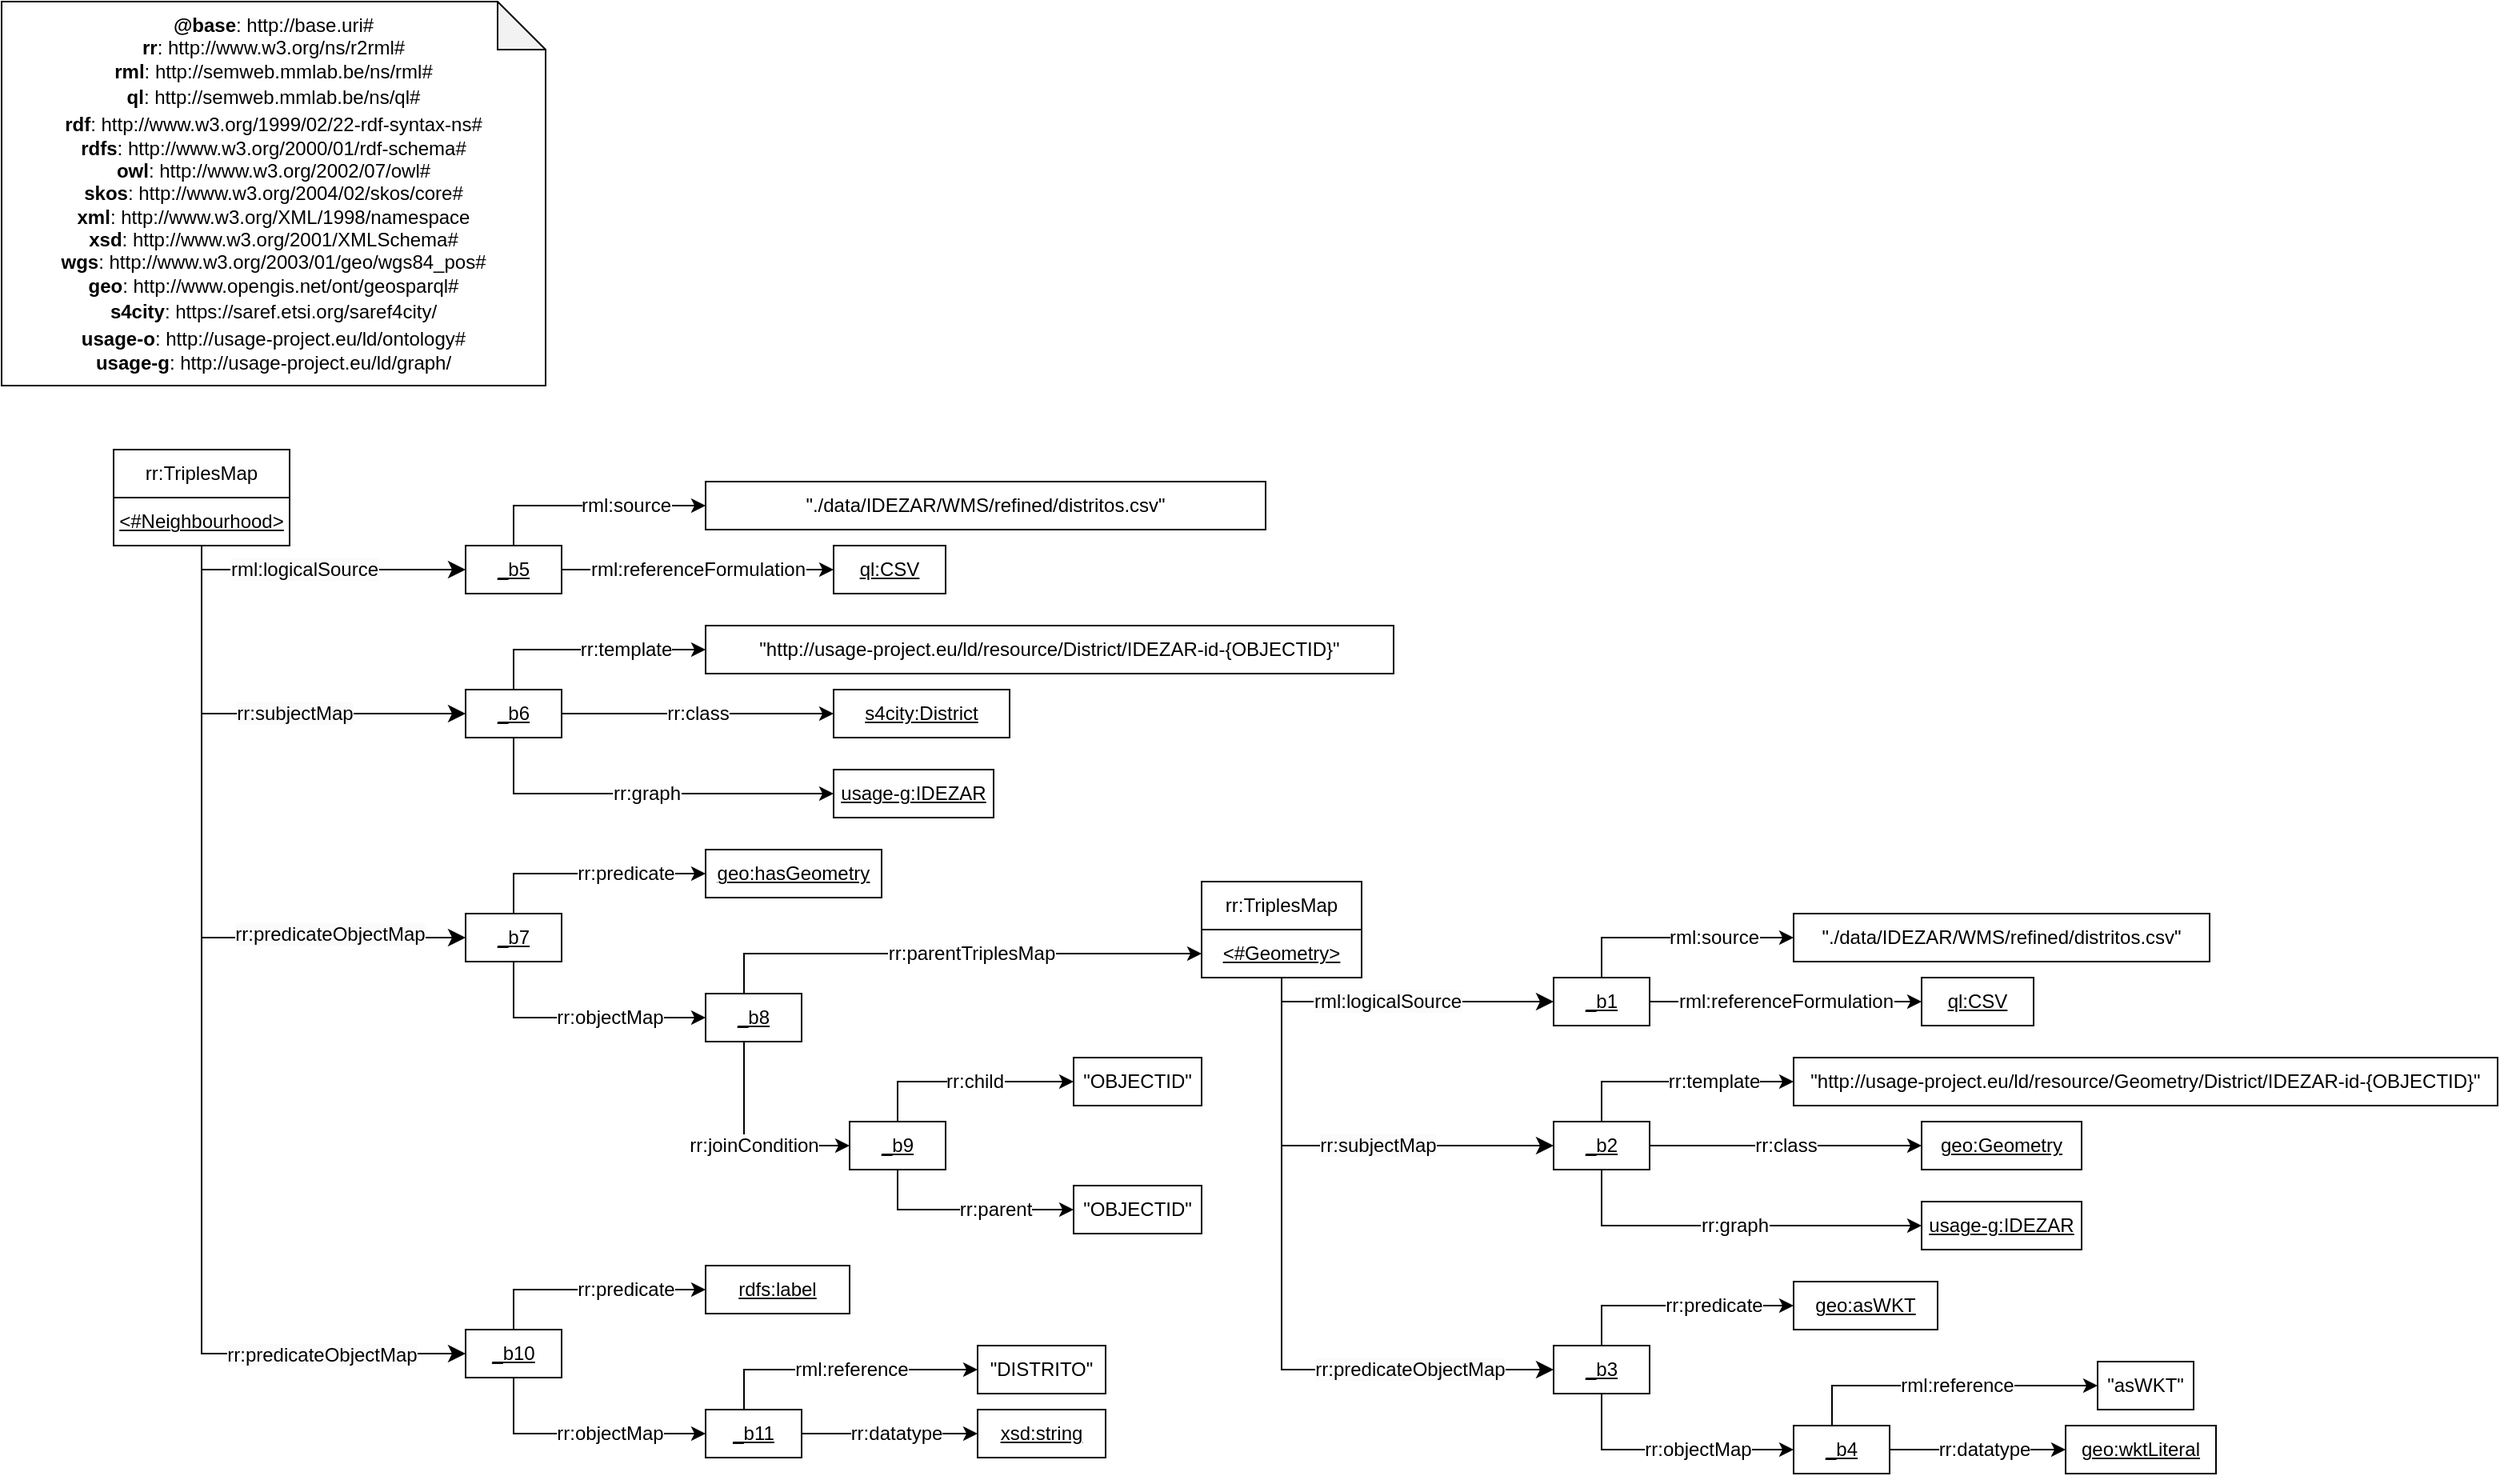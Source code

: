 <mxfile>
    <diagram id="8UD5d60HDsAUgDDDRMJ2" name="Page-1">
        <mxGraphModel dx="845" dy="368" grid="1" gridSize="10" guides="1" tooltips="1" connect="1" arrows="1" fold="1" page="1" pageScale="1" pageWidth="850" pageHeight="1100" math="0" shadow="0">
            <root>
                <mxCell id="0"/>
                <mxCell id="1" parent="0"/>
                <mxCell id="2" value="&lt;div&gt;&lt;b&gt;@base&lt;/b&gt;: http://base.uri#&lt;/div&gt;&lt;div&gt;&lt;b style=&quot;background-color: initial;&quot;&gt;rr&lt;/b&gt;&lt;span style=&quot;background-color: initial;&quot;&gt;: http://www.w3.org/ns/r2rml#&lt;/span&gt;&lt;br&gt;&lt;/div&gt;&lt;div&gt;&lt;div style=&quot;border-color: var(--border-color);&quot;&gt;&lt;b&gt;rml&lt;/b&gt;: http://semweb.mmlab.be/ns/rml#&lt;/div&gt;&lt;div style=&quot;border-color: var(--border-color);&quot;&gt;&lt;div style=&quot;line-height: 19px;&quot;&gt;&lt;div style=&quot;&quot;&gt;&lt;b&gt;ql&lt;/b&gt;: http://semweb.mmlab.be/ns/ql#&lt;/div&gt;&lt;div style=&quot;&quot;&gt;&lt;/div&gt;&lt;/div&gt;&lt;/div&gt;&lt;div style=&quot;border-color: var(--border-color);&quot;&gt;&lt;b&gt;rdf&lt;/b&gt;: http://www.w3.org/1999/02/22-rdf-syntax-ns#&lt;/div&gt;&lt;div style=&quot;border-color: var(--border-color);&quot;&gt;&lt;b&gt;rdfs&lt;/b&gt;: http://www.w3.org/2000/01/rdf-schema#&lt;/div&gt;&lt;div style=&quot;border-color: var(--border-color);&quot;&gt;&lt;span style=&quot;background-color: initial;&quot;&gt;&lt;b&gt;owl&lt;/b&gt;: http://www.w3.org/2002/07/owl#&lt;/span&gt;&lt;br&gt;&lt;/div&gt;&lt;div style=&quot;border-color: var(--border-color);&quot;&gt;&lt;b&gt;skos&lt;/b&gt;: http://www.w3.org/2004/02/skos/core#&lt;/div&gt;&lt;div style=&quot;border-color: var(--border-color);&quot;&gt;&lt;b&gt;xml&lt;/b&gt;: http://www.w3.org/XML/1998/namespace&lt;/div&gt;&lt;div style=&quot;border-color: var(--border-color);&quot;&gt;&lt;b&gt;xsd&lt;/b&gt;: http://www.w3.org/2001/XMLSchema#&lt;/div&gt;&lt;div style=&quot;border-color: var(--border-color);&quot;&gt;&lt;span style=&quot;background-color: initial;&quot;&gt;&lt;b&gt;wgs&lt;/b&gt;: http://www.w3.org/2003/01/geo/wgs84_pos#&lt;/span&gt;&lt;br&gt;&lt;/div&gt;&lt;div style=&quot;border-color: var(--border-color);&quot;&gt;&lt;b style=&quot;background-color: initial;&quot;&gt;geo&lt;/b&gt;&lt;span style=&quot;background-color: initial;&quot;&gt;: http://www.opengis.net/ont/geosparql#&lt;/span&gt;&lt;br&gt;&lt;/div&gt;&lt;div style=&quot;border-color: var(--border-color);&quot;&gt;&lt;div style=&quot;line-height: 19px;&quot;&gt;&lt;b&gt;s4city&lt;/b&gt;: https://saref.etsi.org/saref4city/&lt;/div&gt;&lt;/div&gt;&lt;div style=&quot;border-color: var(--border-color);&quot;&gt;&lt;div style=&quot;border-color: var(--border-color);&quot;&gt;&lt;b style=&quot;border-color: var(--border-color);&quot;&gt;usage-o&lt;/b&gt;: http://usage-project.eu/ld/ontology#&lt;/div&gt;&lt;/div&gt;&lt;div style=&quot;border-color: var(--border-color);&quot;&gt;&lt;span style=&quot;background-color: initial;&quot;&gt;&lt;b&gt;usage-g&lt;/b&gt;: http://usage-project.eu/ld/graph/&lt;/span&gt;&lt;br&gt;&lt;/div&gt;&lt;/div&gt;" style="shape=note;whiteSpace=wrap;html=1;backgroundOutline=1;darkOpacity=0.05;" parent="1" vertex="1">
                    <mxGeometry x="20" y="20" width="340" height="240" as="geometry"/>
                </mxCell>
                <mxCell id="4" value="&lt;div style=&quot;line-height: 19px;&quot;&gt;rr:TriplesMap&lt;/div&gt;" style="rounded=0;whiteSpace=wrap;html=1;snapToPoint=1;points=[[0.1,0],[0.2,0],[0.3,0],[0.4,0],[0.5,0],[0.6,0],[0.7,0],[0.8,0],[0.9,0],[0,0.1],[0,0.3],[0,0.5],[0,0.7],[0,0.9],[0.1,1],[0.2,1],[0.3,1],[0.4,1],[0.5,1],[0.6,1],[0.7,1],[0.8,1],[0.9,1],[1,0.1],[1,0.3],[1,0.5],[1,0.7],[1,0.9]];" parent="1" vertex="1">
                    <mxGeometry x="90" y="300" width="110" height="30" as="geometry"/>
                </mxCell>
                <mxCell id="5" value="&lt;u&gt;&amp;lt;#Neighbourhood&amp;gt;&lt;/u&gt;" style="rounded=0;whiteSpace=wrap;html=1;snapToPoint=1;points=[[0.1,0],[0.2,0],[0.3,0],[0.4,0],[0.5,0],[0.6,0],[0.7,0],[0.8,0],[0.9,0],[0,0.1],[0,0.3],[0,0.5],[0,0.7],[0,0.9],[0.1,1],[0.2,1],[0.3,1],[0.4,1],[0.5,1],[0.6,1],[0.7,1],[0.8,1],[0.9,1],[1,0.1],[1,0.3],[1,0.5],[1,0.7],[1,0.9]];" parent="1" vertex="1">
                    <mxGeometry x="90" y="330" width="110" height="30" as="geometry"/>
                </mxCell>
                <mxCell id="9" value="" style="endArrow=classic;html=1;exitX=0.5;exitY=1;exitDx=0;exitDy=0;entryX=0;entryY=0.5;entryDx=0;entryDy=0;endSize=8;edgeStyle=orthogonalEdgeStyle;rounded=0;" parent="1" source="5" target="13" edge="1">
                    <mxGeometry width="50" height="50" relative="1" as="geometry">
                        <mxPoint x="188.0" y="465" as="sourcePoint"/>
                        <mxPoint x="315" y="395" as="targetPoint"/>
                    </mxGeometry>
                </mxCell>
                <mxCell id="10" value="&lt;span style=&quot;background-color: rgb(251, 251, 251);&quot;&gt;rml:logicalSource&lt;/span&gt;" style="text;html=1;align=center;verticalAlign=middle;resizable=0;points=[];labelBackgroundColor=#ffffff;" parent="9" vertex="1" connectable="0">
                    <mxGeometry x="-0.127" relative="1" as="geometry">
                        <mxPoint as="offset"/>
                    </mxGeometry>
                </mxCell>
                <mxCell id="11" value="&lt;div style=&quot;line-height: 19px;&quot;&gt;&lt;div style=&quot;line-height: 19px;&quot;&gt;ql:CSV&lt;/div&gt;&lt;/div&gt;" style="rounded=0;whiteSpace=wrap;html=1;snapToPoint=1;points=[[0.1,0],[0.2,0],[0.3,0],[0.4,0],[0.5,0],[0.6,0],[0.7,0],[0.8,0],[0.9,0],[0,0.1],[0,0.3],[0,0.5],[0,0.7],[0,0.9],[0.1,1],[0.2,1],[0.3,1],[0.4,1],[0.5,1],[0.6,1],[0.7,1],[0.8,1],[0.9,1],[1,0.1],[1,0.3],[1,0.5],[1,0.7],[1,0.9]];fontStyle=4" parent="1" vertex="1">
                    <mxGeometry x="540" y="360" width="70" height="30" as="geometry"/>
                </mxCell>
                <mxCell id="13" value="_b5" style="rounded=0;whiteSpace=wrap;html=1;snapToPoint=1;points=[[0.1,0],[0.2,0],[0.3,0],[0.4,0],[0.5,0],[0.6,0],[0.7,0],[0.8,0],[0.9,0],[0,0.1],[0,0.3],[0,0.5],[0,0.7],[0,0.9],[0.1,1],[0.2,1],[0.3,1],[0.4,1],[0.5,1],[0.6,1],[0.7,1],[0.8,1],[0.9,1],[1,0.1],[1,0.3],[1,0.5],[1,0.7],[1,0.9]];fontStyle=4" parent="1" vertex="1">
                    <mxGeometry x="310" y="360.0" width="60" height="30" as="geometry"/>
                </mxCell>
                <mxCell id="19" value="rml:source" style="edgeStyle=orthogonalEdgeStyle;rounded=0;orthogonalLoop=1;jettySize=auto;html=1;fontSize=12;entryX=0;entryY=0.5;entryDx=0;entryDy=0;" parent="1" source="13" target="20" edge="1">
                    <mxGeometry x="0.311" relative="1" as="geometry">
                        <mxPoint x="410" y="374.5" as="sourcePoint"/>
                        <mxPoint x="550" y="374.5" as="targetPoint"/>
                        <Array as="points">
                            <mxPoint x="340" y="335"/>
                        </Array>
                        <mxPoint as="offset"/>
                    </mxGeometry>
                </mxCell>
                <mxCell id="20" value="&quot;./data/IDEZAR/WMS/refined/distritos.csv&quot;" style="rounded=0;whiteSpace=wrap;html=1;snapToPoint=1;" parent="1" vertex="1">
                    <mxGeometry x="460" y="320" width="350" height="30" as="geometry"/>
                </mxCell>
                <mxCell id="21" value="rml:referenceFormulation" style="rounded=0;orthogonalLoop=1;jettySize=auto;html=1;fontSize=12;" parent="1" source="13" target="11" edge="1">
                    <mxGeometry relative="1" as="geometry">
                        <mxPoint x="370" y="415.0" as="sourcePoint"/>
                        <mxPoint x="530" y="415.0" as="targetPoint"/>
                    </mxGeometry>
                </mxCell>
                <mxCell id="23" value="" style="endArrow=classic;html=1;exitX=0.5;exitY=1;exitDx=0;exitDy=0;endSize=8;rounded=0;entryX=0;entryY=0.5;entryDx=0;entryDy=0;edgeStyle=orthogonalEdgeStyle;" parent="1" source="5" target="26" edge="1">
                    <mxGeometry width="50" height="50" relative="1" as="geometry">
                        <mxPoint x="150" y="460" as="sourcePoint"/>
                        <mxPoint x="280" y="430" as="targetPoint"/>
                    </mxGeometry>
                </mxCell>
                <mxCell id="24" value="&lt;span style=&quot;background-color: rgb(251, 251, 251);&quot;&gt;rr:subjectMap&lt;/span&gt;" style="text;html=1;align=center;verticalAlign=middle;resizable=0;points=[];labelBackgroundColor=#ffffff;" parent="23" vertex="1" connectable="0">
                    <mxGeometry x="-0.127" relative="1" as="geometry">
                        <mxPoint x="45" as="offset"/>
                    </mxGeometry>
                </mxCell>
                <mxCell id="25" value="&lt;div style=&quot;line-height: 19px;&quot;&gt;&lt;div style=&quot;line-height: 19px;&quot;&gt;s4city:District&lt;/div&gt;&lt;/div&gt;" style="rounded=0;whiteSpace=wrap;html=1;snapToPoint=1;points=[[0.1,0],[0.2,0],[0.3,0],[0.4,0],[0.5,0],[0.6,0],[0.7,0],[0.8,0],[0.9,0],[0,0.1],[0,0.3],[0,0.5],[0,0.7],[0,0.9],[0.1,1],[0.2,1],[0.3,1],[0.4,1],[0.5,1],[0.6,1],[0.7,1],[0.8,1],[0.9,1],[1,0.1],[1,0.3],[1,0.5],[1,0.7],[1,0.9]];fontStyle=4" parent="1" vertex="1">
                    <mxGeometry x="540" y="450" width="110" height="30" as="geometry"/>
                </mxCell>
                <mxCell id="26" value="_b6" style="rounded=0;whiteSpace=wrap;html=1;snapToPoint=1;points=[[0.1,0],[0.2,0],[0.3,0],[0.4,0],[0.5,0],[0.6,0],[0.7,0],[0.8,0],[0.9,0],[0,0.1],[0,0.3],[0,0.5],[0,0.7],[0,0.9],[0.1,1],[0.2,1],[0.3,1],[0.4,1],[0.5,1],[0.6,1],[0.7,1],[0.8,1],[0.9,1],[1,0.1],[1,0.3],[1,0.5],[1,0.7],[1,0.9]];fontStyle=4" parent="1" vertex="1">
                    <mxGeometry x="310" y="450.0" width="60" height="30" as="geometry"/>
                </mxCell>
                <mxCell id="27" value="rr:template" style="edgeStyle=orthogonalEdgeStyle;rounded=0;orthogonalLoop=1;jettySize=auto;html=1;fontSize=12;entryX=0;entryY=0.5;entryDx=0;entryDy=0;" parent="1" source="26" target="28" edge="1">
                    <mxGeometry x="0.311" relative="1" as="geometry">
                        <mxPoint x="410" y="464.5" as="sourcePoint"/>
                        <mxPoint x="550" y="464.5" as="targetPoint"/>
                        <Array as="points">
                            <mxPoint x="340" y="425"/>
                        </Array>
                        <mxPoint as="offset"/>
                    </mxGeometry>
                </mxCell>
                <mxCell id="28" value="&quot;http://usage-project.eu/ld/resource/District/IDEZAR-id-{OBJECTID}&quot;" style="rounded=0;whiteSpace=wrap;html=1;snapToPoint=1;" parent="1" vertex="1">
                    <mxGeometry x="460" y="410" width="430" height="30" as="geometry"/>
                </mxCell>
                <mxCell id="29" value="rr:class" style="rounded=0;orthogonalLoop=1;jettySize=auto;html=1;fontSize=12;" parent="1" source="26" target="25" edge="1">
                    <mxGeometry relative="1" as="geometry">
                        <mxPoint x="370" y="505.0" as="sourcePoint"/>
                        <mxPoint x="530" y="505.0" as="targetPoint"/>
                    </mxGeometry>
                </mxCell>
                <mxCell id="30" value="&lt;div style=&quot;line-height: 19px;&quot;&gt;&lt;div style=&quot;line-height: 19px;&quot;&gt;usage-g:IDEZAR&lt;/div&gt;&lt;/div&gt;" style="rounded=0;whiteSpace=wrap;html=1;snapToPoint=1;points=[[0.1,0],[0.2,0],[0.3,0],[0.4,0],[0.5,0],[0.6,0],[0.7,0],[0.8,0],[0.9,0],[0,0.1],[0,0.3],[0,0.5],[0,0.7],[0,0.9],[0.1,1],[0.2,1],[0.3,1],[0.4,1],[0.5,1],[0.6,1],[0.7,1],[0.8,1],[0.9,1],[1,0.1],[1,0.3],[1,0.5],[1,0.7],[1,0.9]];fontStyle=4" parent="1" vertex="1">
                    <mxGeometry x="540" y="500" width="100" height="30" as="geometry"/>
                </mxCell>
                <mxCell id="31" value="rr:graph" style="rounded=0;orthogonalLoop=1;jettySize=auto;html=1;fontSize=12;exitX=0.5;exitY=1;exitDx=0;exitDy=0;edgeStyle=orthogonalEdgeStyle;" parent="1" source="26" target="30" edge="1">
                    <mxGeometry relative="1" as="geometry">
                        <mxPoint x="340.001" y="515" as="sourcePoint"/>
                        <mxPoint x="500.53" y="555.0" as="targetPoint"/>
                        <Array as="points">
                            <mxPoint x="340" y="515"/>
                        </Array>
                    </mxGeometry>
                </mxCell>
                <mxCell id="33" value="_b7" style="rounded=0;whiteSpace=wrap;html=1;snapToPoint=1;points=[[0.1,0],[0.2,0],[0.3,0],[0.4,0],[0.5,0],[0.6,0],[0.7,0],[0.8,0],[0.9,0],[0,0.1],[0,0.3],[0,0.5],[0,0.7],[0,0.9],[0.1,1],[0.2,1],[0.3,1],[0.4,1],[0.5,1],[0.6,1],[0.7,1],[0.8,1],[0.9,1],[1,0.1],[1,0.3],[1,0.5],[1,0.7],[1,0.9]];fontStyle=4" parent="1" vertex="1">
                    <mxGeometry x="310" y="590.0" width="60" height="30" as="geometry"/>
                </mxCell>
                <mxCell id="34" value="rr:predicate" style="edgeStyle=orthogonalEdgeStyle;rounded=0;orthogonalLoop=1;jettySize=auto;html=1;fontSize=12;entryX=0;entryY=0.5;entryDx=0;entryDy=0;" parent="1" source="33" target="35" edge="1">
                    <mxGeometry x="0.311" relative="1" as="geometry">
                        <mxPoint x="410" y="604.5" as="sourcePoint"/>
                        <mxPoint x="550" y="604.5" as="targetPoint"/>
                        <Array as="points">
                            <mxPoint x="340" y="565"/>
                        </Array>
                        <mxPoint as="offset"/>
                    </mxGeometry>
                </mxCell>
                <mxCell id="35" value="geo:hasGeometry" style="rounded=0;whiteSpace=wrap;html=1;snapToPoint=1;fontStyle=4" parent="1" vertex="1">
                    <mxGeometry x="460" y="550" width="110" height="30" as="geometry"/>
                </mxCell>
                <mxCell id="36" value="rr:parentTriplesMap" style="rounded=0;orthogonalLoop=1;jettySize=auto;html=1;fontSize=12;exitX=0.4;exitY=0;exitDx=0;exitDy=0;edgeStyle=orthogonalEdgeStyle;entryX=0;entryY=0.5;entryDx=0;entryDy=0;" parent="1" source="37" target="46" edge="1">
                    <mxGeometry x="0.075" relative="1" as="geometry">
                        <mxPoint x="559.995" y="604.706" as="sourcePoint"/>
                        <mxPoint x="650" y="615" as="targetPoint"/>
                        <mxPoint as="offset"/>
                    </mxGeometry>
                </mxCell>
                <mxCell id="37" value="&lt;div style=&quot;line-height: 19px;&quot;&gt;&lt;div style=&quot;line-height: 19px;&quot;&gt;_b8&lt;/div&gt;&lt;/div&gt;" style="rounded=0;whiteSpace=wrap;html=1;snapToPoint=1;points=[[0.1,0],[0.2,0],[0.3,0],[0.4,0],[0.5,0],[0.6,0],[0.7,0],[0.8,0],[0.9,0],[0,0.1],[0,0.3],[0,0.5],[0,0.7],[0,0.9],[0.1,1],[0.2,1],[0.3,1],[0.4,1],[0.5,1],[0.6,1],[0.7,1],[0.8,1],[0.9,1],[1,0.1],[1,0.3],[1,0.5],[1,0.7],[1,0.9]];fontStyle=4" parent="1" vertex="1">
                    <mxGeometry x="460" y="640" width="60" height="30" as="geometry"/>
                </mxCell>
                <mxCell id="38" value="rr:objectMap" style="rounded=0;orthogonalLoop=1;jettySize=auto;html=1;fontSize=12;exitX=0.5;exitY=1;exitDx=0;exitDy=0;edgeStyle=orthogonalEdgeStyle;" parent="1" source="33" target="37" edge="1">
                    <mxGeometry x="0.229" relative="1" as="geometry">
                        <mxPoint x="340.001" y="655" as="sourcePoint"/>
                        <mxPoint x="500.53" y="695.0" as="targetPoint"/>
                        <Array as="points">
                            <mxPoint x="340" y="655"/>
                        </Array>
                        <mxPoint as="offset"/>
                    </mxGeometry>
                </mxCell>
                <mxCell id="39" value="" style="endArrow=classic;html=1;exitX=0.5;exitY=1;exitDx=0;exitDy=0;endSize=8;rounded=0;entryX=0;entryY=0.5;entryDx=0;entryDy=0;edgeStyle=orthogonalEdgeStyle;" parent="1" source="5" target="33" edge="1">
                    <mxGeometry width="50" height="50" relative="1" as="geometry">
                        <mxPoint x="150" y="370" as="sourcePoint"/>
                        <mxPoint x="320" y="475.0" as="targetPoint"/>
                    </mxGeometry>
                </mxCell>
                <mxCell id="40" value="&lt;span style=&quot;background-color: rgb(251, 251, 251);&quot;&gt;rr:predicateObjectMap&lt;/span&gt;" style="text;html=1;align=center;verticalAlign=middle;resizable=0;points=[];labelBackgroundColor=#ffffff;" parent="39" vertex="1" connectable="0">
                    <mxGeometry x="-0.127" relative="1" as="geometry">
                        <mxPoint x="80" y="64" as="offset"/>
                    </mxGeometry>
                </mxCell>
                <mxCell id="43" value="rr:joinCondition" style="rounded=0;orthogonalLoop=1;jettySize=auto;html=1;fontSize=12;exitX=0.4;exitY=1;exitDx=0;exitDy=0;edgeStyle=orthogonalEdgeStyle;entryX=0;entryY=0.5;entryDx=0;entryDy=0;" parent="1" source="37" target="44" edge="1">
                    <mxGeometry x="0.075" relative="1" as="geometry">
                        <mxPoint x="520" y="680" as="sourcePoint"/>
                        <mxPoint x="755.76" y="685.0" as="targetPoint"/>
                        <mxPoint as="offset"/>
                    </mxGeometry>
                </mxCell>
                <mxCell id="44" value="&lt;div style=&quot;line-height: 19px;&quot;&gt;&lt;div style=&quot;line-height: 19px;&quot;&gt;_b9&lt;/div&gt;&lt;/div&gt;" style="rounded=0;whiteSpace=wrap;html=1;snapToPoint=1;points=[[0.1,0],[0.2,0],[0.3,0],[0.4,0],[0.5,0],[0.6,0],[0.7,0],[0.8,0],[0.9,0],[0,0.1],[0,0.3],[0,0.5],[0,0.7],[0,0.9],[0.1,1],[0.2,1],[0.3,1],[0.4,1],[0.5,1],[0.6,1],[0.7,1],[0.8,1],[0.9,1],[1,0.1],[1,0.3],[1,0.5],[1,0.7],[1,0.9]];fontStyle=4" parent="1" vertex="1">
                    <mxGeometry x="550" y="720" width="60" height="30" as="geometry"/>
                </mxCell>
                <mxCell id="45" value="&lt;div style=&quot;line-height: 19px;&quot;&gt;rr:TriplesMap&lt;/div&gt;" style="rounded=0;whiteSpace=wrap;html=1;snapToPoint=1;points=[[0.1,0],[0.2,0],[0.3,0],[0.4,0],[0.5,0],[0.6,0],[0.7,0],[0.8,0],[0.9,0],[0,0.1],[0,0.3],[0,0.5],[0,0.7],[0,0.9],[0.1,1],[0.2,1],[0.3,1],[0.4,1],[0.5,1],[0.6,1],[0.7,1],[0.8,1],[0.9,1],[1,0.1],[1,0.3],[1,0.5],[1,0.7],[1,0.9]];" parent="1" vertex="1">
                    <mxGeometry x="770" y="570" width="100" height="30" as="geometry"/>
                </mxCell>
                <mxCell id="46" value="&lt;u&gt;&amp;lt;#Geometry&amp;gt;&lt;/u&gt;" style="rounded=0;whiteSpace=wrap;html=1;snapToPoint=1;points=[[0.1,0],[0.2,0],[0.3,0],[0.4,0],[0.5,0],[0.6,0],[0.7,0],[0.8,0],[0.9,0],[0,0.1],[0,0.3],[0,0.5],[0,0.7],[0,0.9],[0.1,1],[0.2,1],[0.3,1],[0.4,1],[0.5,1],[0.6,1],[0.7,1],[0.8,1],[0.9,1],[1,0.1],[1,0.3],[1,0.5],[1,0.7],[1,0.9]];" parent="1" vertex="1">
                    <mxGeometry x="770" y="600" width="100" height="30" as="geometry"/>
                </mxCell>
                <mxCell id="47" value="" style="endArrow=classic;html=1;exitX=0.5;exitY=1;exitDx=0;exitDy=0;entryX=0;entryY=0.5;entryDx=0;entryDy=0;endSize=8;edgeStyle=orthogonalEdgeStyle;rounded=0;" parent="1" source="46" target="50" edge="1">
                    <mxGeometry width="50" height="50" relative="1" as="geometry">
                        <mxPoint x="868.0" y="735" as="sourcePoint"/>
                        <mxPoint x="995" y="665" as="targetPoint"/>
                    </mxGeometry>
                </mxCell>
                <mxCell id="48" value="&lt;span style=&quot;background-color: rgb(251, 251, 251);&quot;&gt;rml:logicalSource&lt;/span&gt;" style="text;html=1;align=center;verticalAlign=middle;resizable=0;points=[];labelBackgroundColor=#ffffff;" parent="47" vertex="1" connectable="0">
                    <mxGeometry x="-0.127" relative="1" as="geometry">
                        <mxPoint as="offset"/>
                    </mxGeometry>
                </mxCell>
                <mxCell id="49" value="&lt;div style=&quot;line-height: 19px;&quot;&gt;&lt;div style=&quot;line-height: 19px;&quot;&gt;ql:CSV&lt;/div&gt;&lt;/div&gt;" style="rounded=0;whiteSpace=wrap;html=1;snapToPoint=1;points=[[0.1,0],[0.2,0],[0.3,0],[0.4,0],[0.5,0],[0.6,0],[0.7,0],[0.8,0],[0.9,0],[0,0.1],[0,0.3],[0,0.5],[0,0.7],[0,0.9],[0.1,1],[0.2,1],[0.3,1],[0.4,1],[0.5,1],[0.6,1],[0.7,1],[0.8,1],[0.9,1],[1,0.1],[1,0.3],[1,0.5],[1,0.7],[1,0.9]];fontStyle=4" parent="1" vertex="1">
                    <mxGeometry x="1220" y="630" width="70" height="30" as="geometry"/>
                </mxCell>
                <mxCell id="50" value="_b1" style="rounded=0;whiteSpace=wrap;html=1;snapToPoint=1;points=[[0.1,0],[0.2,0],[0.3,0],[0.4,0],[0.5,0],[0.6,0],[0.7,0],[0.8,0],[0.9,0],[0,0.1],[0,0.3],[0,0.5],[0,0.7],[0,0.9],[0.1,1],[0.2,1],[0.3,1],[0.4,1],[0.5,1],[0.6,1],[0.7,1],[0.8,1],[0.9,1],[1,0.1],[1,0.3],[1,0.5],[1,0.7],[1,0.9]];fontStyle=4" parent="1" vertex="1">
                    <mxGeometry x="990" y="630.0" width="60" height="30" as="geometry"/>
                </mxCell>
                <mxCell id="51" value="rml:source" style="edgeStyle=orthogonalEdgeStyle;rounded=0;orthogonalLoop=1;jettySize=auto;html=1;fontSize=12;entryX=0;entryY=0.5;entryDx=0;entryDy=0;" parent="1" source="50" target="52" edge="1">
                    <mxGeometry x="0.311" relative="1" as="geometry">
                        <mxPoint x="1090" y="644.5" as="sourcePoint"/>
                        <mxPoint x="1230" y="644.5" as="targetPoint"/>
                        <Array as="points">
                            <mxPoint x="1020" y="605"/>
                        </Array>
                        <mxPoint as="offset"/>
                    </mxGeometry>
                </mxCell>
                <mxCell id="52" value="&quot;./data/IDEZAR/WMS/refined/distritos.csv&quot;" style="rounded=0;whiteSpace=wrap;html=1;snapToPoint=1;" parent="1" vertex="1">
                    <mxGeometry x="1140" y="590" width="260" height="30" as="geometry"/>
                </mxCell>
                <mxCell id="53" value="rml:referenceFormulation" style="rounded=0;orthogonalLoop=1;jettySize=auto;html=1;fontSize=12;" parent="1" source="50" target="49" edge="1">
                    <mxGeometry relative="1" as="geometry">
                        <mxPoint x="1050" y="685.0" as="sourcePoint"/>
                        <mxPoint x="1210" y="685.0" as="targetPoint"/>
                    </mxGeometry>
                </mxCell>
                <mxCell id="54" value="" style="endArrow=classic;html=1;exitX=0.5;exitY=1;exitDx=0;exitDy=0;endSize=8;rounded=0;entryX=0;entryY=0.5;entryDx=0;entryDy=0;edgeStyle=orthogonalEdgeStyle;" parent="1" source="46" target="57" edge="1">
                    <mxGeometry width="50" height="50" relative="1" as="geometry">
                        <mxPoint x="830" y="730" as="sourcePoint"/>
                        <mxPoint x="960" y="700" as="targetPoint"/>
                    </mxGeometry>
                </mxCell>
                <mxCell id="55" value="&lt;span style=&quot;background-color: rgb(251, 251, 251);&quot;&gt;rr:subjectMap&lt;/span&gt;" style="text;html=1;align=center;verticalAlign=middle;resizable=0;points=[];labelBackgroundColor=#ffffff;" parent="54" vertex="1" connectable="0">
                    <mxGeometry x="-0.127" relative="1" as="geometry">
                        <mxPoint x="45" as="offset"/>
                    </mxGeometry>
                </mxCell>
                <mxCell id="56" value="&lt;div style=&quot;line-height: 19px;&quot;&gt;&lt;div style=&quot;line-height: 19px;&quot;&gt;geo:Geometry&lt;/div&gt;&lt;/div&gt;" style="rounded=0;whiteSpace=wrap;html=1;snapToPoint=1;points=[[0.1,0],[0.2,0],[0.3,0],[0.4,0],[0.5,0],[0.6,0],[0.7,0],[0.8,0],[0.9,0],[0,0.1],[0,0.3],[0,0.5],[0,0.7],[0,0.9],[0.1,1],[0.2,1],[0.3,1],[0.4,1],[0.5,1],[0.6,1],[0.7,1],[0.8,1],[0.9,1],[1,0.1],[1,0.3],[1,0.5],[1,0.7],[1,0.9]];fontStyle=4" parent="1" vertex="1">
                    <mxGeometry x="1220" y="720" width="100" height="30" as="geometry"/>
                </mxCell>
                <mxCell id="57" value="_b2" style="rounded=0;whiteSpace=wrap;html=1;snapToPoint=1;points=[[0.1,0],[0.2,0],[0.3,0],[0.4,0],[0.5,0],[0.6,0],[0.7,0],[0.8,0],[0.9,0],[0,0.1],[0,0.3],[0,0.5],[0,0.7],[0,0.9],[0.1,1],[0.2,1],[0.3,1],[0.4,1],[0.5,1],[0.6,1],[0.7,1],[0.8,1],[0.9,1],[1,0.1],[1,0.3],[1,0.5],[1,0.7],[1,0.9]];fontStyle=4" parent="1" vertex="1">
                    <mxGeometry x="990" y="720.0" width="60" height="30" as="geometry"/>
                </mxCell>
                <mxCell id="58" value="rr:template" style="edgeStyle=orthogonalEdgeStyle;rounded=0;orthogonalLoop=1;jettySize=auto;html=1;fontSize=12;entryX=0;entryY=0.5;entryDx=0;entryDy=0;" parent="1" source="57" target="59" edge="1">
                    <mxGeometry x="0.311" relative="1" as="geometry">
                        <mxPoint x="1090" y="734.5" as="sourcePoint"/>
                        <mxPoint x="1230" y="734.5" as="targetPoint"/>
                        <Array as="points">
                            <mxPoint x="1020" y="695"/>
                        </Array>
                        <mxPoint as="offset"/>
                    </mxGeometry>
                </mxCell>
                <mxCell id="59" value="&quot;http://usage-project.eu/ld/resource/Geometry/District/IDEZAR-id-{OBJECTID}&quot;" style="rounded=0;whiteSpace=wrap;html=1;snapToPoint=1;" parent="1" vertex="1">
                    <mxGeometry x="1140" y="680" width="440" height="30" as="geometry"/>
                </mxCell>
                <mxCell id="60" value="rr:class" style="rounded=0;orthogonalLoop=1;jettySize=auto;html=1;fontSize=12;" parent="1" source="57" target="56" edge="1">
                    <mxGeometry relative="1" as="geometry">
                        <mxPoint x="1050" y="775.0" as="sourcePoint"/>
                        <mxPoint x="1210" y="775.0" as="targetPoint"/>
                    </mxGeometry>
                </mxCell>
                <mxCell id="61" value="&lt;div style=&quot;line-height: 19px;&quot;&gt;&lt;div style=&quot;line-height: 19px;&quot;&gt;usage-g:IDEZAR&lt;/div&gt;&lt;/div&gt;" style="rounded=0;whiteSpace=wrap;html=1;snapToPoint=1;points=[[0.1,0],[0.2,0],[0.3,0],[0.4,0],[0.5,0],[0.6,0],[0.7,0],[0.8,0],[0.9,0],[0,0.1],[0,0.3],[0,0.5],[0,0.7],[0,0.9],[0.1,1],[0.2,1],[0.3,1],[0.4,1],[0.5,1],[0.6,1],[0.7,1],[0.8,1],[0.9,1],[1,0.1],[1,0.3],[1,0.5],[1,0.7],[1,0.9]];fontStyle=4" parent="1" vertex="1">
                    <mxGeometry x="1220" y="770" width="100" height="30" as="geometry"/>
                </mxCell>
                <mxCell id="62" value="rr:graph" style="rounded=0;orthogonalLoop=1;jettySize=auto;html=1;fontSize=12;exitX=0.5;exitY=1;exitDx=0;exitDy=0;edgeStyle=orthogonalEdgeStyle;" parent="1" source="57" target="61" edge="1">
                    <mxGeometry relative="1" as="geometry">
                        <mxPoint x="1020.001" y="785" as="sourcePoint"/>
                        <mxPoint x="1180.53" y="825.0" as="targetPoint"/>
                        <Array as="points">
                            <mxPoint x="1020" y="785"/>
                        </Array>
                    </mxGeometry>
                </mxCell>
                <mxCell id="63" value="&lt;div style=&quot;line-height: 19px;&quot;&gt;&lt;div style=&quot;line-height: 19px;&quot;&gt;&quot;asWKT&quot;&lt;/div&gt;&lt;/div&gt;" style="rounded=0;whiteSpace=wrap;html=1;snapToPoint=1;points=[[0.1,0],[0.2,0],[0.3,0],[0.4,0],[0.5,0],[0.6,0],[0.7,0],[0.8,0],[0.9,0],[0,0.1],[0,0.3],[0,0.5],[0,0.7],[0,0.9],[0.1,1],[0.2,1],[0.3,1],[0.4,1],[0.5,1],[0.6,1],[0.7,1],[0.8,1],[0.9,1],[1,0.1],[1,0.3],[1,0.5],[1,0.7],[1,0.9]];" parent="1" vertex="1">
                    <mxGeometry x="1330" y="870" width="60" height="30" as="geometry"/>
                </mxCell>
                <mxCell id="64" value="_b3" style="rounded=0;whiteSpace=wrap;html=1;snapToPoint=1;points=[[0.1,0],[0.2,0],[0.3,0],[0.4,0],[0.5,0],[0.6,0],[0.7,0],[0.8,0],[0.9,0],[0,0.1],[0,0.3],[0,0.5],[0,0.7],[0,0.9],[0.1,1],[0.2,1],[0.3,1],[0.4,1],[0.5,1],[0.6,1],[0.7,1],[0.8,1],[0.9,1],[1,0.1],[1,0.3],[1,0.5],[1,0.7],[1,0.9]];fontStyle=4" parent="1" vertex="1">
                    <mxGeometry x="990" y="860.0" width="60" height="30" as="geometry"/>
                </mxCell>
                <mxCell id="65" value="rr:predicate" style="edgeStyle=orthogonalEdgeStyle;rounded=0;orthogonalLoop=1;jettySize=auto;html=1;fontSize=12;entryX=0;entryY=0.5;entryDx=0;entryDy=0;" parent="1" source="64" target="66" edge="1">
                    <mxGeometry x="0.311" relative="1" as="geometry">
                        <mxPoint x="1090" y="874.5" as="sourcePoint"/>
                        <mxPoint x="1230" y="874.5" as="targetPoint"/>
                        <Array as="points">
                            <mxPoint x="1020" y="835"/>
                        </Array>
                        <mxPoint as="offset"/>
                    </mxGeometry>
                </mxCell>
                <mxCell id="66" value="geo:asWKT" style="rounded=0;whiteSpace=wrap;html=1;snapToPoint=1;fontStyle=4" parent="1" vertex="1">
                    <mxGeometry x="1140" y="820" width="90" height="30" as="geometry"/>
                </mxCell>
                <mxCell id="67" value="rml:reference" style="rounded=0;orthogonalLoop=1;jettySize=auto;html=1;fontSize=12;exitX=0.4;exitY=0;exitDx=0;exitDy=0;edgeStyle=orthogonalEdgeStyle;entryX=0;entryY=0.5;entryDx=0;entryDy=0;" parent="1" source="68" target="63" edge="1">
                    <mxGeometry x="0.075" relative="1" as="geometry">
                        <mxPoint x="1239.995" y="874.706" as="sourcePoint"/>
                        <mxPoint x="1399.76" y="915.0" as="targetPoint"/>
                        <mxPoint as="offset"/>
                    </mxGeometry>
                </mxCell>
                <mxCell id="68" value="&lt;div style=&quot;line-height: 19px;&quot;&gt;&lt;div style=&quot;line-height: 19px;&quot;&gt;_b4&lt;/div&gt;&lt;/div&gt;" style="rounded=0;whiteSpace=wrap;html=1;snapToPoint=1;points=[[0.1,0],[0.2,0],[0.3,0],[0.4,0],[0.5,0],[0.6,0],[0.7,0],[0.8,0],[0.9,0],[0,0.1],[0,0.3],[0,0.5],[0,0.7],[0,0.9],[0.1,1],[0.2,1],[0.3,1],[0.4,1],[0.5,1],[0.6,1],[0.7,1],[0.8,1],[0.9,1],[1,0.1],[1,0.3],[1,0.5],[1,0.7],[1,0.9]];fontStyle=4" parent="1" vertex="1">
                    <mxGeometry x="1140" y="910" width="60" height="30" as="geometry"/>
                </mxCell>
                <mxCell id="69" value="rr:objectMap" style="rounded=0;orthogonalLoop=1;jettySize=auto;html=1;fontSize=12;exitX=0.5;exitY=1;exitDx=0;exitDy=0;edgeStyle=orthogonalEdgeStyle;" parent="1" source="64" target="68" edge="1">
                    <mxGeometry x="0.229" relative="1" as="geometry">
                        <mxPoint x="1020.001" y="925" as="sourcePoint"/>
                        <mxPoint x="1180.53" y="965.0" as="targetPoint"/>
                        <Array as="points">
                            <mxPoint x="1020" y="925"/>
                        </Array>
                        <mxPoint as="offset"/>
                    </mxGeometry>
                </mxCell>
                <mxCell id="70" value="" style="endArrow=classic;html=1;exitX=0.5;exitY=1;exitDx=0;exitDy=0;endSize=8;rounded=0;entryX=0;entryY=0.5;entryDx=0;entryDy=0;edgeStyle=orthogonalEdgeStyle;" parent="1" source="46" target="64" edge="1">
                    <mxGeometry width="50" height="50" relative="1" as="geometry">
                        <mxPoint x="830" y="640" as="sourcePoint"/>
                        <mxPoint x="1000" y="745.0" as="targetPoint"/>
                    </mxGeometry>
                </mxCell>
                <mxCell id="71" value="&lt;span style=&quot;background-color: rgb(251, 251, 251);&quot;&gt;rr:predicateObjectMap&lt;/span&gt;" style="text;html=1;align=center;verticalAlign=middle;resizable=0;points=[];labelBackgroundColor=#ffffff;" parent="70" vertex="1" connectable="0">
                    <mxGeometry x="-0.127" relative="1" as="geometry">
                        <mxPoint x="80" y="64" as="offset"/>
                    </mxGeometry>
                </mxCell>
                <mxCell id="72" value="rr:datatype" style="rounded=0;orthogonalLoop=1;jettySize=auto;html=1;fontSize=12;exitX=1;exitY=0.5;exitDx=0;exitDy=0;edgeStyle=orthogonalEdgeStyle;entryX=0;entryY=0.5;entryDx=0;entryDy=0;" parent="1" source="68" target="73" edge="1">
                    <mxGeometry x="0.075" relative="1" as="geometry">
                        <mxPoint x="1200" y="950" as="sourcePoint"/>
                        <mxPoint x="1435.76" y="955.0" as="targetPoint"/>
                        <mxPoint as="offset"/>
                    </mxGeometry>
                </mxCell>
                <mxCell id="73" value="&lt;div style=&quot;line-height: 19px;&quot;&gt;&lt;div style=&quot;line-height: 19px;&quot;&gt;geo:wktLiteral&lt;/div&gt;&lt;/div&gt;" style="rounded=0;whiteSpace=wrap;html=1;snapToPoint=1;points=[[0.1,0],[0.2,0],[0.3,0],[0.4,0],[0.5,0],[0.6,0],[0.7,0],[0.8,0],[0.9,0],[0,0.1],[0,0.3],[0,0.5],[0,0.7],[0,0.9],[0.1,1],[0.2,1],[0.3,1],[0.4,1],[0.5,1],[0.6,1],[0.7,1],[0.8,1],[0.9,1],[1,0.1],[1,0.3],[1,0.5],[1,0.7],[1,0.9]];fontStyle=4" parent="1" vertex="1">
                    <mxGeometry x="1310" y="910" width="94" height="30" as="geometry"/>
                </mxCell>
                <mxCell id="78" value="rr:child" style="rounded=0;orthogonalLoop=1;jettySize=auto;html=1;fontSize=12;exitX=0.5;exitY=0;exitDx=0;exitDy=0;edgeStyle=orthogonalEdgeStyle;entryX=0;entryY=0.5;entryDx=0;entryDy=0;" parent="1" source="44" target="82" edge="1">
                    <mxGeometry x="0.075" relative="1" as="geometry">
                        <mxPoint x="612" y="630" as="sourcePoint"/>
                        <mxPoint x="678" y="695" as="targetPoint"/>
                        <mxPoint as="offset"/>
                    </mxGeometry>
                </mxCell>
                <mxCell id="80" value="rr:parent" style="rounded=0;orthogonalLoop=1;jettySize=auto;html=1;fontSize=12;exitX=0.5;exitY=1;exitDx=0;exitDy=0;edgeStyle=orthogonalEdgeStyle;entryX=0;entryY=0.5;entryDx=0;entryDy=0;" parent="1" source="44" target="83" edge="1">
                    <mxGeometry x="0.268" relative="1" as="geometry">
                        <mxPoint x="580" y="770" as="sourcePoint"/>
                        <mxPoint x="678" y="775" as="targetPoint"/>
                        <mxPoint as="offset"/>
                    </mxGeometry>
                </mxCell>
                <mxCell id="82" value="&lt;div style=&quot;line-height: 19px;&quot;&gt;&lt;div style=&quot;line-height: 19px;&quot;&gt;&quot;OBJECTID&quot;&lt;/div&gt;&lt;/div&gt;" style="rounded=0;whiteSpace=wrap;html=1;snapToPoint=1;points=[[0.1,0],[0.2,0],[0.3,0],[0.4,0],[0.5,0],[0.6,0],[0.7,0],[0.8,0],[0.9,0],[0,0.1],[0,0.3],[0,0.5],[0,0.7],[0,0.9],[0.1,1],[0.2,1],[0.3,1],[0.4,1],[0.5,1],[0.6,1],[0.7,1],[0.8,1],[0.9,1],[1,0.1],[1,0.3],[1,0.5],[1,0.7],[1,0.9]];" parent="1" vertex="1">
                    <mxGeometry x="690" y="680" width="80" height="30" as="geometry"/>
                </mxCell>
                <mxCell id="83" value="&lt;div style=&quot;line-height: 19px;&quot;&gt;&lt;div style=&quot;line-height: 19px;&quot;&gt;&quot;OBJECTID&quot;&lt;/div&gt;&lt;/div&gt;" style="rounded=0;whiteSpace=wrap;html=1;snapToPoint=1;points=[[0.1,0],[0.2,0],[0.3,0],[0.4,0],[0.5,0],[0.6,0],[0.7,0],[0.8,0],[0.9,0],[0,0.1],[0,0.3],[0,0.5],[0,0.7],[0,0.9],[0.1,1],[0.2,1],[0.3,1],[0.4,1],[0.5,1],[0.6,1],[0.7,1],[0.8,1],[0.9,1],[1,0.1],[1,0.3],[1,0.5],[1,0.7],[1,0.9]];" parent="1" vertex="1">
                    <mxGeometry x="690" y="760" width="80" height="30" as="geometry"/>
                </mxCell>
                <mxCell id="84" value="&lt;div style=&quot;line-height: 19px;&quot;&gt;&lt;div style=&quot;line-height: 19px;&quot;&gt;&quot;DISTRITO&quot;&lt;/div&gt;&lt;/div&gt;" style="rounded=0;whiteSpace=wrap;html=1;snapToPoint=1;points=[[0.1,0],[0.2,0],[0.3,0],[0.4,0],[0.5,0],[0.6,0],[0.7,0],[0.8,0],[0.9,0],[0,0.1],[0,0.3],[0,0.5],[0,0.7],[0,0.9],[0.1,1],[0.2,1],[0.3,1],[0.4,1],[0.5,1],[0.6,1],[0.7,1],[0.8,1],[0.9,1],[1,0.1],[1,0.3],[1,0.5],[1,0.7],[1,0.9]];" parent="1" vertex="1">
                    <mxGeometry x="630" y="860" width="80" height="30" as="geometry"/>
                </mxCell>
                <mxCell id="85" value="_b10" style="rounded=0;whiteSpace=wrap;html=1;snapToPoint=1;points=[[0.1,0],[0.2,0],[0.3,0],[0.4,0],[0.5,0],[0.6,0],[0.7,0],[0.8,0],[0.9,0],[0,0.1],[0,0.3],[0,0.5],[0,0.7],[0,0.9],[0.1,1],[0.2,1],[0.3,1],[0.4,1],[0.5,1],[0.6,1],[0.7,1],[0.8,1],[0.9,1],[1,0.1],[1,0.3],[1,0.5],[1,0.7],[1,0.9]];fontStyle=4" parent="1" vertex="1">
                    <mxGeometry x="310" y="850.0" width="60" height="30" as="geometry"/>
                </mxCell>
                <mxCell id="86" value="rr:predicate" style="edgeStyle=orthogonalEdgeStyle;rounded=0;orthogonalLoop=1;jettySize=auto;html=1;fontSize=12;entryX=0;entryY=0.5;entryDx=0;entryDy=0;" parent="1" source="85" target="87" edge="1">
                    <mxGeometry x="0.311" relative="1" as="geometry">
                        <mxPoint x="410" y="864.5" as="sourcePoint"/>
                        <mxPoint x="550" y="864.5" as="targetPoint"/>
                        <Array as="points">
                            <mxPoint x="340" y="825"/>
                        </Array>
                        <mxPoint as="offset"/>
                    </mxGeometry>
                </mxCell>
                <mxCell id="87" value="rdfs:label" style="rounded=0;whiteSpace=wrap;html=1;snapToPoint=1;fontStyle=4" parent="1" vertex="1">
                    <mxGeometry x="460" y="810" width="90" height="30" as="geometry"/>
                </mxCell>
                <mxCell id="88" value="rml:reference" style="rounded=0;orthogonalLoop=1;jettySize=auto;html=1;fontSize=12;exitX=0.4;exitY=0;exitDx=0;exitDy=0;edgeStyle=orthogonalEdgeStyle;entryX=0;entryY=0.5;entryDx=0;entryDy=0;" parent="1" source="89" target="84" edge="1">
                    <mxGeometry x="0.075" relative="1" as="geometry">
                        <mxPoint x="559.995" y="864.706" as="sourcePoint"/>
                        <mxPoint x="719.76" y="905.0" as="targetPoint"/>
                        <mxPoint as="offset"/>
                    </mxGeometry>
                </mxCell>
                <mxCell id="89" value="&lt;div style=&quot;line-height: 19px;&quot;&gt;&lt;div style=&quot;line-height: 19px;&quot;&gt;_b11&lt;/div&gt;&lt;/div&gt;" style="rounded=0;whiteSpace=wrap;html=1;snapToPoint=1;points=[[0.1,0],[0.2,0],[0.3,0],[0.4,0],[0.5,0],[0.6,0],[0.7,0],[0.8,0],[0.9,0],[0,0.1],[0,0.3],[0,0.5],[0,0.7],[0,0.9],[0.1,1],[0.2,1],[0.3,1],[0.4,1],[0.5,1],[0.6,1],[0.7,1],[0.8,1],[0.9,1],[1,0.1],[1,0.3],[1,0.5],[1,0.7],[1,0.9]];fontStyle=4" parent="1" vertex="1">
                    <mxGeometry x="460" y="900" width="60" height="30" as="geometry"/>
                </mxCell>
                <mxCell id="90" value="rr:objectMap" style="rounded=0;orthogonalLoop=1;jettySize=auto;html=1;fontSize=12;exitX=0.5;exitY=1;exitDx=0;exitDy=0;edgeStyle=orthogonalEdgeStyle;" parent="1" source="85" target="89" edge="1">
                    <mxGeometry x="0.229" relative="1" as="geometry">
                        <mxPoint x="340.001" y="915" as="sourcePoint"/>
                        <mxPoint x="500.53" y="955.0" as="targetPoint"/>
                        <Array as="points">
                            <mxPoint x="340" y="915"/>
                        </Array>
                        <mxPoint as="offset"/>
                    </mxGeometry>
                </mxCell>
                <mxCell id="91" value="rr:datatype" style="rounded=0;orthogonalLoop=1;jettySize=auto;html=1;fontSize=12;exitX=1;exitY=0.5;exitDx=0;exitDy=0;edgeStyle=orthogonalEdgeStyle;entryX=0;entryY=0.5;entryDx=0;entryDy=0;" parent="1" source="89" target="92" edge="1">
                    <mxGeometry x="0.075" relative="1" as="geometry">
                        <mxPoint x="520" y="940" as="sourcePoint"/>
                        <mxPoint x="755.76" y="945.0" as="targetPoint"/>
                        <mxPoint as="offset"/>
                    </mxGeometry>
                </mxCell>
                <mxCell id="92" value="&lt;div style=&quot;line-height: 19px;&quot;&gt;&lt;div style=&quot;line-height: 19px;&quot;&gt;xsd:string&lt;/div&gt;&lt;/div&gt;" style="rounded=0;whiteSpace=wrap;html=1;snapToPoint=1;points=[[0.1,0],[0.2,0],[0.3,0],[0.4,0],[0.5,0],[0.6,0],[0.7,0],[0.8,0],[0.9,0],[0,0.1],[0,0.3],[0,0.5],[0,0.7],[0,0.9],[0.1,1],[0.2,1],[0.3,1],[0.4,1],[0.5,1],[0.6,1],[0.7,1],[0.8,1],[0.9,1],[1,0.1],[1,0.3],[1,0.5],[1,0.7],[1,0.9]];fontStyle=4" parent="1" vertex="1">
                    <mxGeometry x="630" y="900" width="80" height="30" as="geometry"/>
                </mxCell>
                <mxCell id="93" value="" style="endArrow=classic;html=1;exitX=0.5;exitY=1;exitDx=0;exitDy=0;endSize=8;rounded=0;entryX=0;entryY=0.5;entryDx=0;entryDy=0;edgeStyle=orthogonalEdgeStyle;" parent="1" source="5" target="85" edge="1">
                    <mxGeometry width="50" height="50" relative="1" as="geometry">
                        <mxPoint x="140" y="620" as="sourcePoint"/>
                        <mxPoint x="320" y="735.0" as="targetPoint"/>
                    </mxGeometry>
                </mxCell>
                <mxCell id="94" value="&lt;span style=&quot;background-color: rgb(251, 251, 251);&quot;&gt;rr:predicateObjectMap&lt;/span&gt;" style="text;html=1;align=center;verticalAlign=middle;resizable=0;points=[];labelBackgroundColor=#ffffff;" parent="93" vertex="1" connectable="0">
                    <mxGeometry x="-0.127" relative="1" as="geometry">
                        <mxPoint x="75" y="213" as="offset"/>
                    </mxGeometry>
                </mxCell>
            </root>
        </mxGraphModel>
    </diagram>
</mxfile>